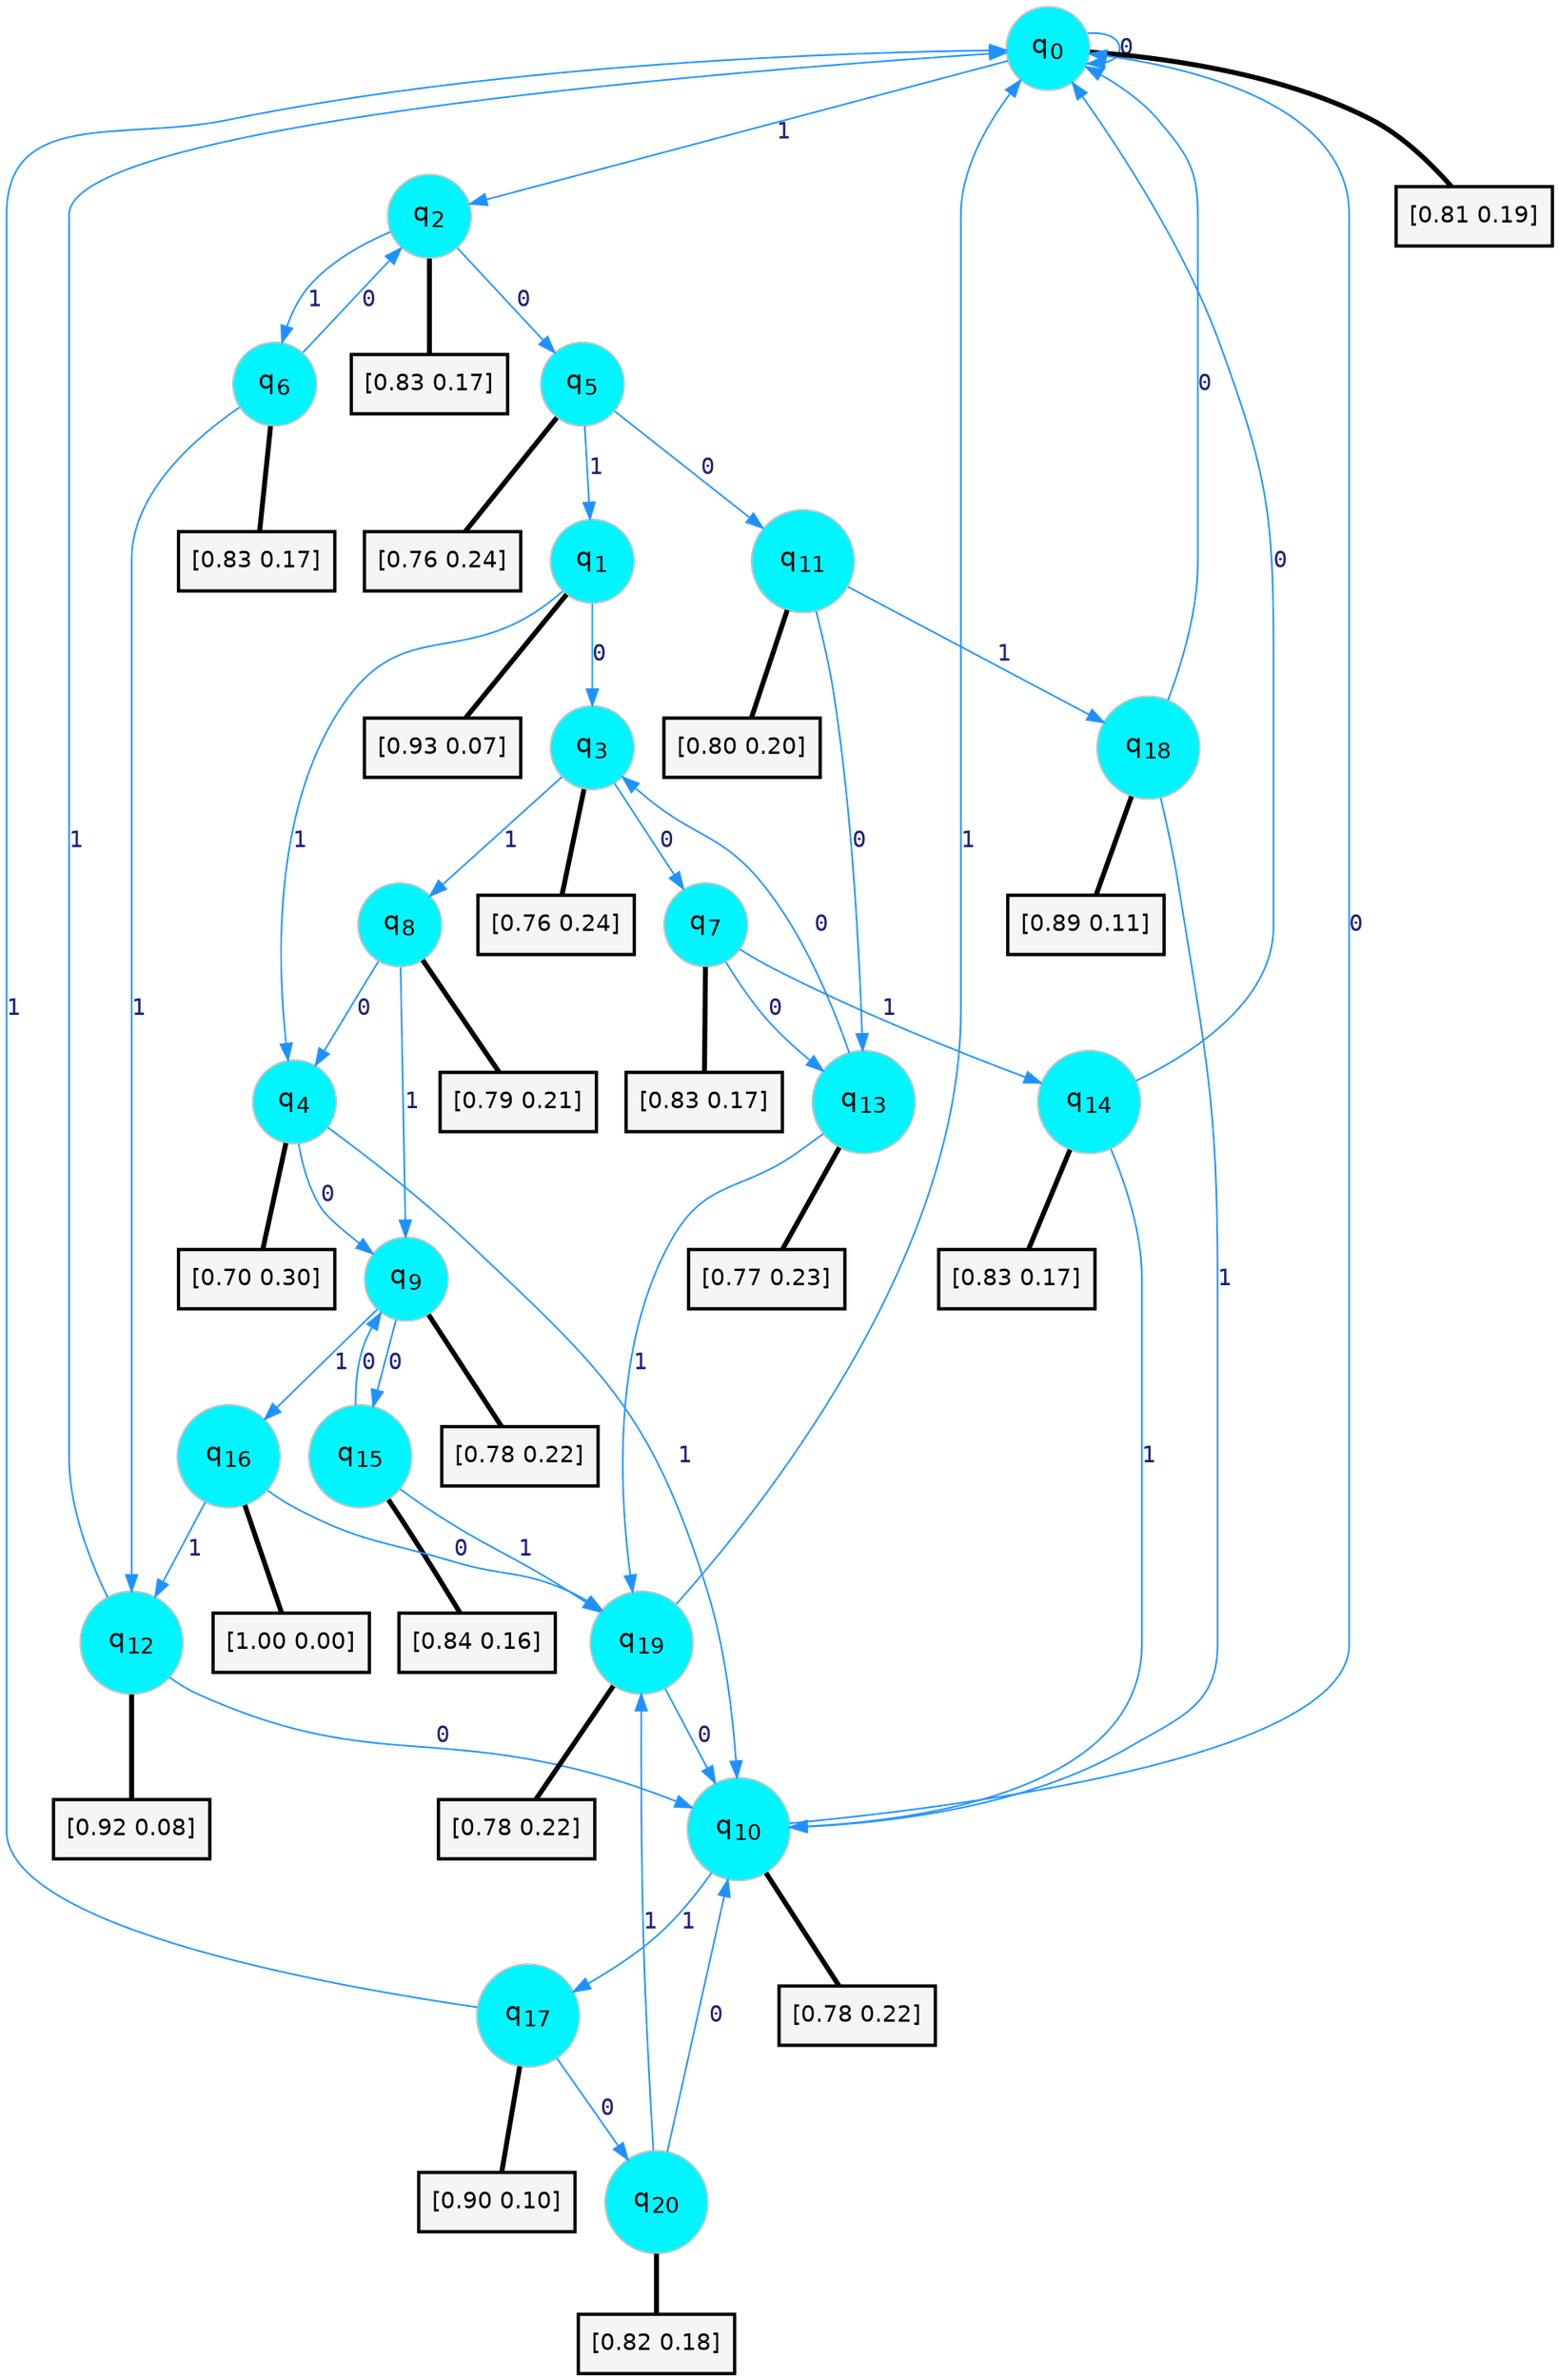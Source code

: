 digraph G {
graph [
bgcolor=transparent, dpi=300, rankdir=TD, size="40,25"];
node [
color=gray, fillcolor=turquoise1, fontcolor=black, fontname=Helvetica, fontsize=16, fontweight=bold, shape=circle, style=filled];
edge [
arrowsize=1, color=dodgerblue1, fontcolor=midnightblue, fontname=courier, fontweight=bold, penwidth=1, style=solid, weight=20];
0[label=<q<SUB>0</SUB>>];
1[label=<q<SUB>1</SUB>>];
2[label=<q<SUB>2</SUB>>];
3[label=<q<SUB>3</SUB>>];
4[label=<q<SUB>4</SUB>>];
5[label=<q<SUB>5</SUB>>];
6[label=<q<SUB>6</SUB>>];
7[label=<q<SUB>7</SUB>>];
8[label=<q<SUB>8</SUB>>];
9[label=<q<SUB>9</SUB>>];
10[label=<q<SUB>10</SUB>>];
11[label=<q<SUB>11</SUB>>];
12[label=<q<SUB>12</SUB>>];
13[label=<q<SUB>13</SUB>>];
14[label=<q<SUB>14</SUB>>];
15[label=<q<SUB>15</SUB>>];
16[label=<q<SUB>16</SUB>>];
17[label=<q<SUB>17</SUB>>];
18[label=<q<SUB>18</SUB>>];
19[label=<q<SUB>19</SUB>>];
20[label=<q<SUB>20</SUB>>];
21[label="[0.81 0.19]", shape=box,fontcolor=black, fontname=Helvetica, fontsize=14, penwidth=2, fillcolor=whitesmoke,color=black];
22[label="[0.93 0.07]", shape=box,fontcolor=black, fontname=Helvetica, fontsize=14, penwidth=2, fillcolor=whitesmoke,color=black];
23[label="[0.83 0.17]", shape=box,fontcolor=black, fontname=Helvetica, fontsize=14, penwidth=2, fillcolor=whitesmoke,color=black];
24[label="[0.76 0.24]", shape=box,fontcolor=black, fontname=Helvetica, fontsize=14, penwidth=2, fillcolor=whitesmoke,color=black];
25[label="[0.70 0.30]", shape=box,fontcolor=black, fontname=Helvetica, fontsize=14, penwidth=2, fillcolor=whitesmoke,color=black];
26[label="[0.76 0.24]", shape=box,fontcolor=black, fontname=Helvetica, fontsize=14, penwidth=2, fillcolor=whitesmoke,color=black];
27[label="[0.83 0.17]", shape=box,fontcolor=black, fontname=Helvetica, fontsize=14, penwidth=2, fillcolor=whitesmoke,color=black];
28[label="[0.83 0.17]", shape=box,fontcolor=black, fontname=Helvetica, fontsize=14, penwidth=2, fillcolor=whitesmoke,color=black];
29[label="[0.79 0.21]", shape=box,fontcolor=black, fontname=Helvetica, fontsize=14, penwidth=2, fillcolor=whitesmoke,color=black];
30[label="[0.78 0.22]", shape=box,fontcolor=black, fontname=Helvetica, fontsize=14, penwidth=2, fillcolor=whitesmoke,color=black];
31[label="[0.78 0.22]", shape=box,fontcolor=black, fontname=Helvetica, fontsize=14, penwidth=2, fillcolor=whitesmoke,color=black];
32[label="[0.80 0.20]", shape=box,fontcolor=black, fontname=Helvetica, fontsize=14, penwidth=2, fillcolor=whitesmoke,color=black];
33[label="[0.92 0.08]", shape=box,fontcolor=black, fontname=Helvetica, fontsize=14, penwidth=2, fillcolor=whitesmoke,color=black];
34[label="[0.77 0.23]", shape=box,fontcolor=black, fontname=Helvetica, fontsize=14, penwidth=2, fillcolor=whitesmoke,color=black];
35[label="[0.83 0.17]", shape=box,fontcolor=black, fontname=Helvetica, fontsize=14, penwidth=2, fillcolor=whitesmoke,color=black];
36[label="[0.84 0.16]", shape=box,fontcolor=black, fontname=Helvetica, fontsize=14, penwidth=2, fillcolor=whitesmoke,color=black];
37[label="[1.00 0.00]", shape=box,fontcolor=black, fontname=Helvetica, fontsize=14, penwidth=2, fillcolor=whitesmoke,color=black];
38[label="[0.90 0.10]", shape=box,fontcolor=black, fontname=Helvetica, fontsize=14, penwidth=2, fillcolor=whitesmoke,color=black];
39[label="[0.89 0.11]", shape=box,fontcolor=black, fontname=Helvetica, fontsize=14, penwidth=2, fillcolor=whitesmoke,color=black];
40[label="[0.78 0.22]", shape=box,fontcolor=black, fontname=Helvetica, fontsize=14, penwidth=2, fillcolor=whitesmoke,color=black];
41[label="[0.82 0.18]", shape=box,fontcolor=black, fontname=Helvetica, fontsize=14, penwidth=2, fillcolor=whitesmoke,color=black];
0->0 [label=0];
0->2 [label=1];
0->21 [arrowhead=none, penwidth=3,color=black];
1->3 [label=0];
1->4 [label=1];
1->22 [arrowhead=none, penwidth=3,color=black];
2->5 [label=0];
2->6 [label=1];
2->23 [arrowhead=none, penwidth=3,color=black];
3->7 [label=0];
3->8 [label=1];
3->24 [arrowhead=none, penwidth=3,color=black];
4->9 [label=0];
4->10 [label=1];
4->25 [arrowhead=none, penwidth=3,color=black];
5->11 [label=0];
5->1 [label=1];
5->26 [arrowhead=none, penwidth=3,color=black];
6->2 [label=0];
6->12 [label=1];
6->27 [arrowhead=none, penwidth=3,color=black];
7->13 [label=0];
7->14 [label=1];
7->28 [arrowhead=none, penwidth=3,color=black];
8->4 [label=0];
8->9 [label=1];
8->29 [arrowhead=none, penwidth=3,color=black];
9->15 [label=0];
9->16 [label=1];
9->30 [arrowhead=none, penwidth=3,color=black];
10->0 [label=0];
10->17 [label=1];
10->31 [arrowhead=none, penwidth=3,color=black];
11->13 [label=0];
11->18 [label=1];
11->32 [arrowhead=none, penwidth=3,color=black];
12->10 [label=0];
12->0 [label=1];
12->33 [arrowhead=none, penwidth=3,color=black];
13->3 [label=0];
13->19 [label=1];
13->34 [arrowhead=none, penwidth=3,color=black];
14->0 [label=0];
14->10 [label=1];
14->35 [arrowhead=none, penwidth=3,color=black];
15->9 [label=0];
15->19 [label=1];
15->36 [arrowhead=none, penwidth=3,color=black];
16->19 [label=0];
16->12 [label=1];
16->37 [arrowhead=none, penwidth=3,color=black];
17->20 [label=0];
17->0 [label=1];
17->38 [arrowhead=none, penwidth=3,color=black];
18->0 [label=0];
18->10 [label=1];
18->39 [arrowhead=none, penwidth=3,color=black];
19->10 [label=0];
19->0 [label=1];
19->40 [arrowhead=none, penwidth=3,color=black];
20->10 [label=0];
20->19 [label=1];
20->41 [arrowhead=none, penwidth=3,color=black];
}
